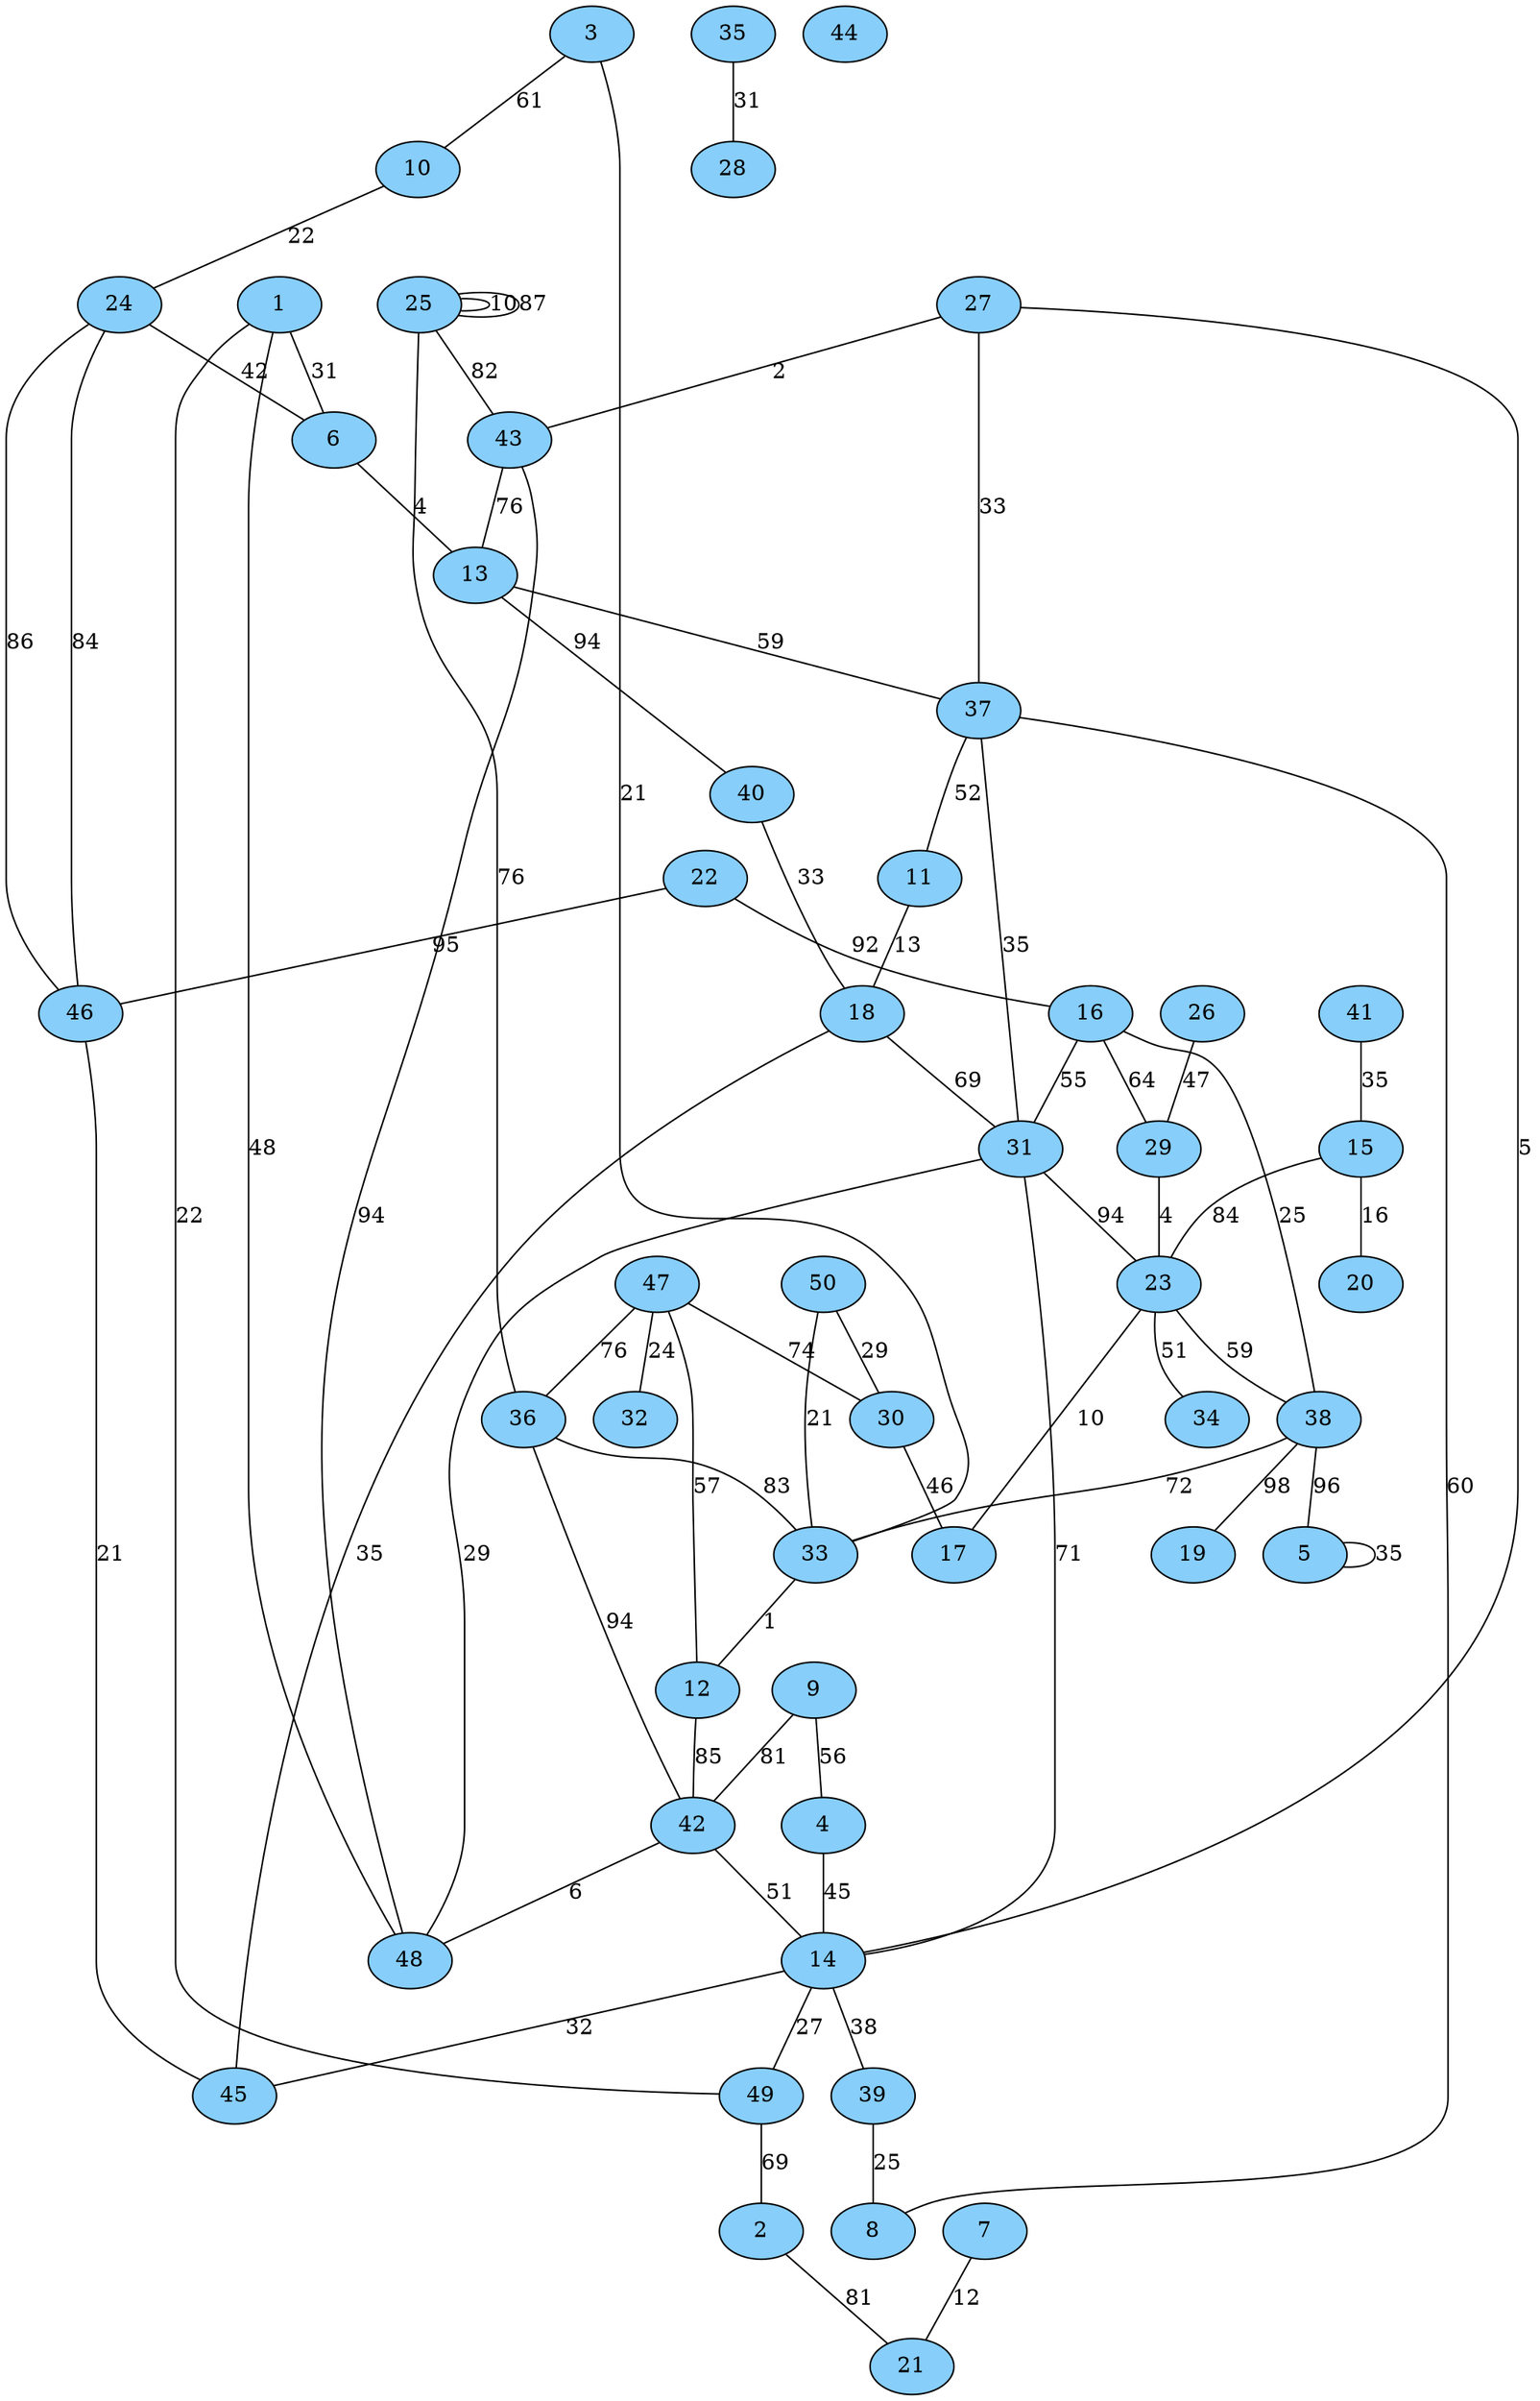 graph x
{
1 [style = filled, fillcolor = lightskyblue]
2 [style = filled, fillcolor = lightskyblue]
3 [style = filled, fillcolor = lightskyblue]
4 [style = filled, fillcolor = lightskyblue]
5 [style = filled, fillcolor = lightskyblue]
6 [style = filled, fillcolor = lightskyblue]
7 [style = filled, fillcolor = lightskyblue]
8 [style = filled, fillcolor = lightskyblue]
9 [style = filled, fillcolor = lightskyblue]
10 [style = filled, fillcolor = lightskyblue]
11 [style = filled, fillcolor = lightskyblue]
12 [style = filled, fillcolor = lightskyblue]
13 [style = filled, fillcolor = lightskyblue]
14 [style = filled, fillcolor = lightskyblue]
15 [style = filled, fillcolor = lightskyblue]
16 [style = filled, fillcolor = lightskyblue]
17 [style = filled, fillcolor = lightskyblue]
18 [style = filled, fillcolor = lightskyblue]
19 [style = filled, fillcolor = lightskyblue]
20 [style = filled, fillcolor = lightskyblue]
21 [style = filled, fillcolor = lightskyblue]
22 [style = filled, fillcolor = lightskyblue]
23 [style = filled, fillcolor = lightskyblue]
24 [style = filled, fillcolor = lightskyblue]
25 [style = filled, fillcolor = lightskyblue]
26 [style = filled, fillcolor = lightskyblue]
27 [style = filled, fillcolor = lightskyblue]
28 [style = filled, fillcolor = lightskyblue]
29 [style = filled, fillcolor = lightskyblue]
30 [style = filled, fillcolor = lightskyblue]
31 [style = filled, fillcolor = lightskyblue]
32 [style = filled, fillcolor = lightskyblue]
33 [style = filled, fillcolor = lightskyblue]
34 [style = filled, fillcolor = lightskyblue]
35 [style = filled, fillcolor = lightskyblue]
36 [style = filled, fillcolor = lightskyblue]
37 [style = filled, fillcolor = lightskyblue]
38 [style = filled, fillcolor = lightskyblue]
39 [style = filled, fillcolor = lightskyblue]
40 [style = filled, fillcolor = lightskyblue]
41 [style = filled, fillcolor = lightskyblue]
42 [style = filled, fillcolor = lightskyblue]
43 [style = filled, fillcolor = lightskyblue]
44 [style = filled, fillcolor = lightskyblue]
45 [style = filled, fillcolor = lightskyblue]
46 [style = filled, fillcolor = lightskyblue]
47 [style = filled, fillcolor = lightskyblue]
48 [style = filled, fillcolor = lightskyblue]
49 [style = filled, fillcolor = lightskyblue]
50 [style = filled, fillcolor = lightskyblue]
37 -- 11 [label = 52 ]
1 -- 49 [label = 22 ]
25 -- 25 [label = 10 ]
6 -- 13 [label = 4 ]
31 -- 48 [label = 29 ]
10 -- 24 [label = 22 ]
43 -- 48 [label = 94 ]
24 -- 46 [label = 86 ]
18 -- 31 [label = 69 ]
26 -- 29 [label = 47 ]
38 -- 33 [label = 72 ]
37 -- 8 [label = 60 ]
11 -- 18 [label = 13 ]
25 -- 25 [label = 87 ]
24 -- 6 [label = 42 ]
47 -- 30 [label = 74 ]
46 -- 24 [label = 84 ]
43 -- 13 [label = 76 ]
23 -- 34 [label = 51 ]
3 -- 33 [label = 21 ]
38 -- 5 [label = 96 ]
45 -- 18 [label = 35 ]
14 -- 31 [label = 71 ]
40 -- 18 [label = 33 ]
47 -- 12 [label = 57 ]
27 -- 37 [label = 33 ]
2 -- 21 [label = 81 ]
14 -- 49 [label = 27 ]
49 -- 2 [label = 69 ]
31 -- 23 [label = 94 ]
38 -- 19 [label = 98 ]
5 -- 5 [label = 35 ]
35 -- 28 [label = 31 ]
4 -- 14 [label = 45 ]
15 -- 23 [label = 84 ]
1 -- 6 [label = 31 ]
23 -- 38 [label = 59 ]
23 -- 17 [label = 10 ]
25 -- 36 [label = 76 ]
47 -- 32 [label = 24 ]
16 -- 31 [label = 55 ]
22 -- 16 [label = 92 ]
1 -- 48 [label = 48 ]
14 -- 45 [label = 32 ]
37 -- 31 [label = 35 ]
42 -- 14 [label = 51 ]
29 -- 23 [label = 4 ]
47 -- 36 [label = 76 ]
33 -- 12 [label = 1 ]
16 -- 38 [label = 25 ]
46 -- 45 [label = 21 ]
14 -- 39 [label = 38 ]
13 -- 37 [label = 59 ]
7 -- 21 [label = 12 ]
39 -- 8 [label = 25 ]
3 -- 10 [label = 61 ]
27 -- 14 [label = 5 ]
12 -- 42 [label = 85 ]
25 -- 43 [label = 82 ]
15 -- 20 [label = 16 ]
9 -- 42 [label = 81 ]
50 -- 30 [label = 29 ]
36 -- 42 [label = 94 ]
9 -- 4 [label = 56 ]
16 -- 29 [label = 64 ]
27 -- 43 [label = 2 ]
42 -- 48 [label = 6 ]
36 -- 33 [label = 83 ]
30 -- 17 [label = 46 ]
50 -- 33 [label = 21 ]
41 -- 15 [label = 35 ]
22 -- 46 [label = 95 ]
13 -- 40 [label = 94 ]
}